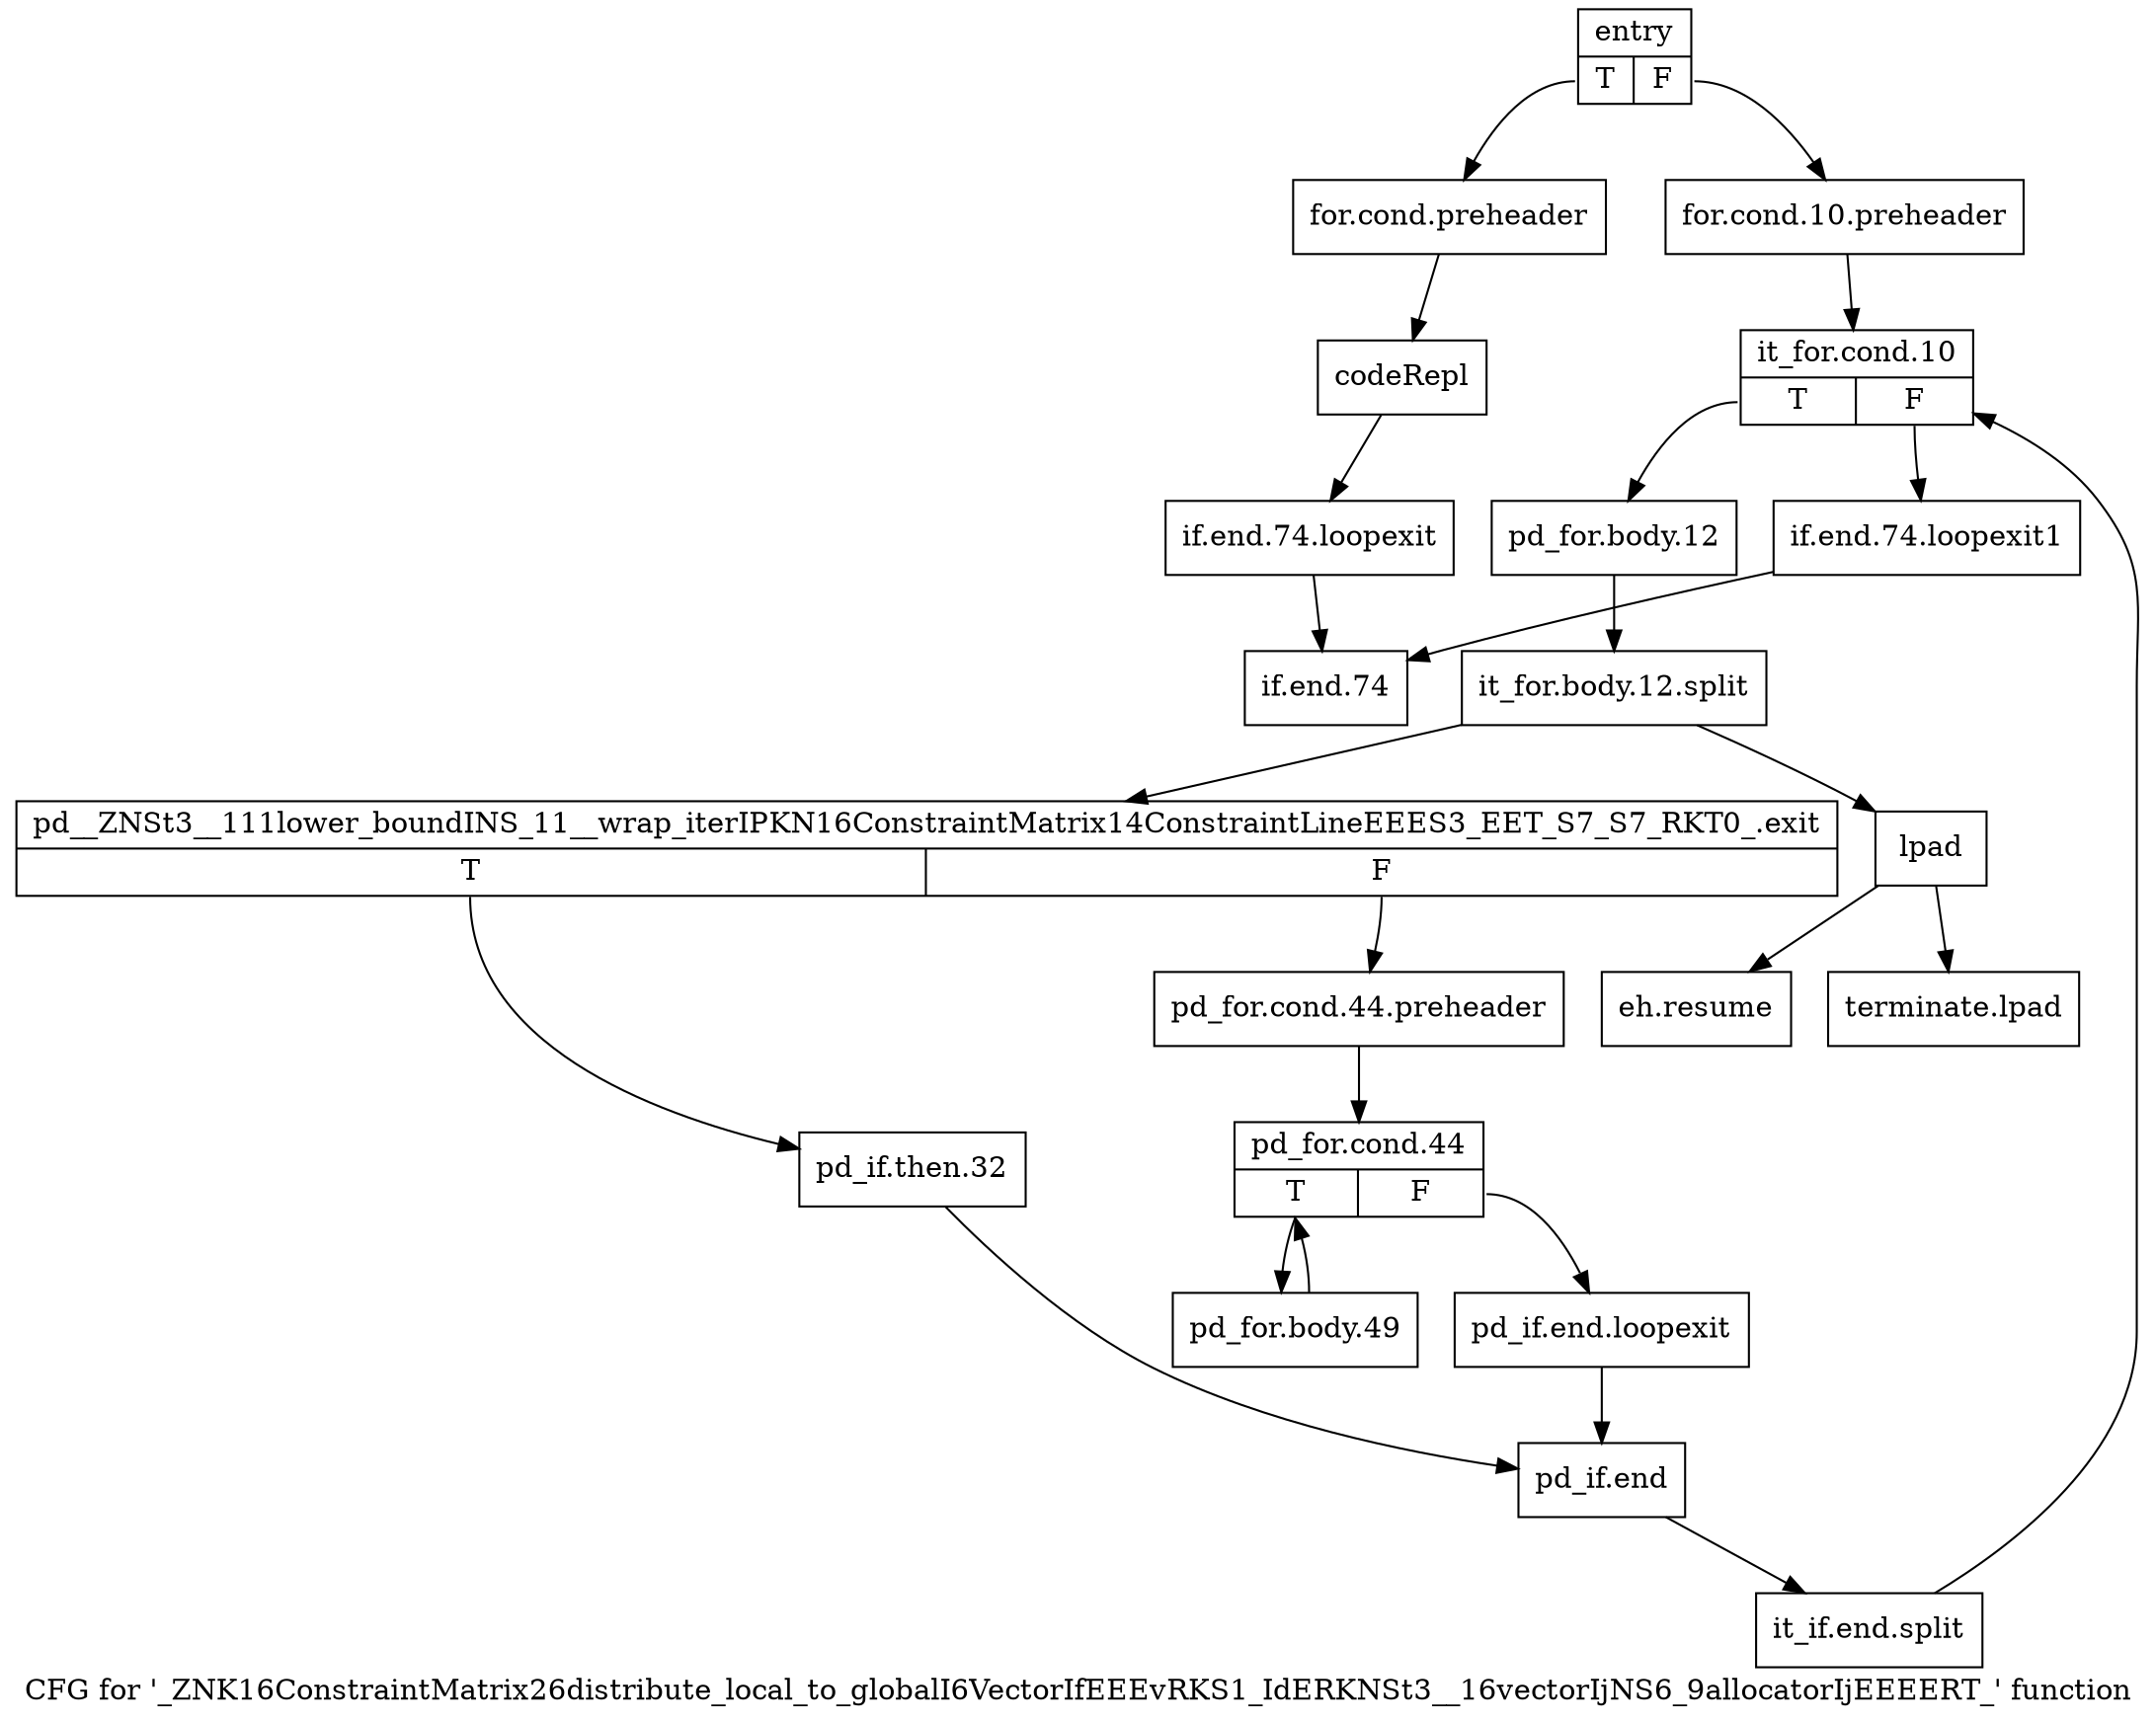 digraph "CFG for '_ZNK16ConstraintMatrix26distribute_local_to_globalI6VectorIfEEEvRKS1_IdERKNSt3__16vectorIjNS6_9allocatorIjEEEERT_' function" {
	label="CFG for '_ZNK16ConstraintMatrix26distribute_local_to_globalI6VectorIfEEEvRKS1_IdERKNSt3__16vectorIjNS6_9allocatorIjEEEERT_' function";

	Node0x40c99b0 [shape=record,label="{entry|{<s0>T|<s1>F}}"];
	Node0x40c99b0:s0 -> Node0x40c9a50;
	Node0x40c99b0:s1 -> Node0x40c9a00;
	Node0x40c9a00 [shape=record,label="{for.cond.10.preheader}"];
	Node0x40c9a00 -> Node0x40c9af0;
	Node0x40c9a50 [shape=record,label="{for.cond.preheader}"];
	Node0x40c9a50 -> Node0x40c9aa0;
	Node0x40c9aa0 [shape=record,label="{codeRepl}"];
	Node0x40c9aa0 -> Node0x40c9e10;
	Node0x40c9af0 [shape=record,label="{it_for.cond.10|{<s0>T|<s1>F}}"];
	Node0x40c9af0:s0 -> Node0x40c9b40;
	Node0x40c9af0:s1 -> Node0x40c9e60;
	Node0x40c9b40 [shape=record,label="{pd_for.body.12}"];
	Node0x40c9b40 -> Node0x9f642c0;
	Node0x9f642c0 [shape=record,label="{it_for.body.12.split}"];
	Node0x9f642c0 -> Node0x40c9b90;
	Node0x9f642c0 -> Node0x40c9c80;
	Node0x40c9b90 [shape=record,label="{pd__ZNSt3__111lower_boundINS_11__wrap_iterIPKN16ConstraintMatrix14ConstraintLineEEES3_EET_S7_S7_RKT0_.exit|{<s0>T|<s1>F}}"];
	Node0x40c9b90:s0 -> Node0x40c9c30;
	Node0x40c9b90:s1 -> Node0x40c9be0;
	Node0x40c9be0 [shape=record,label="{pd_for.cond.44.preheader}"];
	Node0x40c9be0 -> Node0x40c9cd0;
	Node0x40c9c30 [shape=record,label="{pd_if.then.32}"];
	Node0x40c9c30 -> Node0x40c9dc0;
	Node0x40c9c80 [shape=record,label="{lpad}"];
	Node0x40c9c80 -> Node0x40c9f00;
	Node0x40c9c80 -> Node0x40c9f50;
	Node0x40c9cd0 [shape=record,label="{pd_for.cond.44|{<s0>T|<s1>F}}"];
	Node0x40c9cd0:s0 -> Node0x40c9d20;
	Node0x40c9cd0:s1 -> Node0x40c9d70;
	Node0x40c9d20 [shape=record,label="{pd_for.body.49}"];
	Node0x40c9d20 -> Node0x40c9cd0;
	Node0x40c9d70 [shape=record,label="{pd_if.end.loopexit}"];
	Node0x40c9d70 -> Node0x40c9dc0;
	Node0x40c9dc0 [shape=record,label="{pd_if.end}"];
	Node0x40c9dc0 -> Node0x9ebddc0;
	Node0x9ebddc0 [shape=record,label="{it_if.end.split}"];
	Node0x9ebddc0 -> Node0x40c9af0;
	Node0x40c9e10 [shape=record,label="{if.end.74.loopexit}"];
	Node0x40c9e10 -> Node0x40c9eb0;
	Node0x40c9e60 [shape=record,label="{if.end.74.loopexit1}"];
	Node0x40c9e60 -> Node0x40c9eb0;
	Node0x40c9eb0 [shape=record,label="{if.end.74}"];
	Node0x40c9f00 [shape=record,label="{eh.resume}"];
	Node0x40c9f50 [shape=record,label="{terminate.lpad}"];
}
